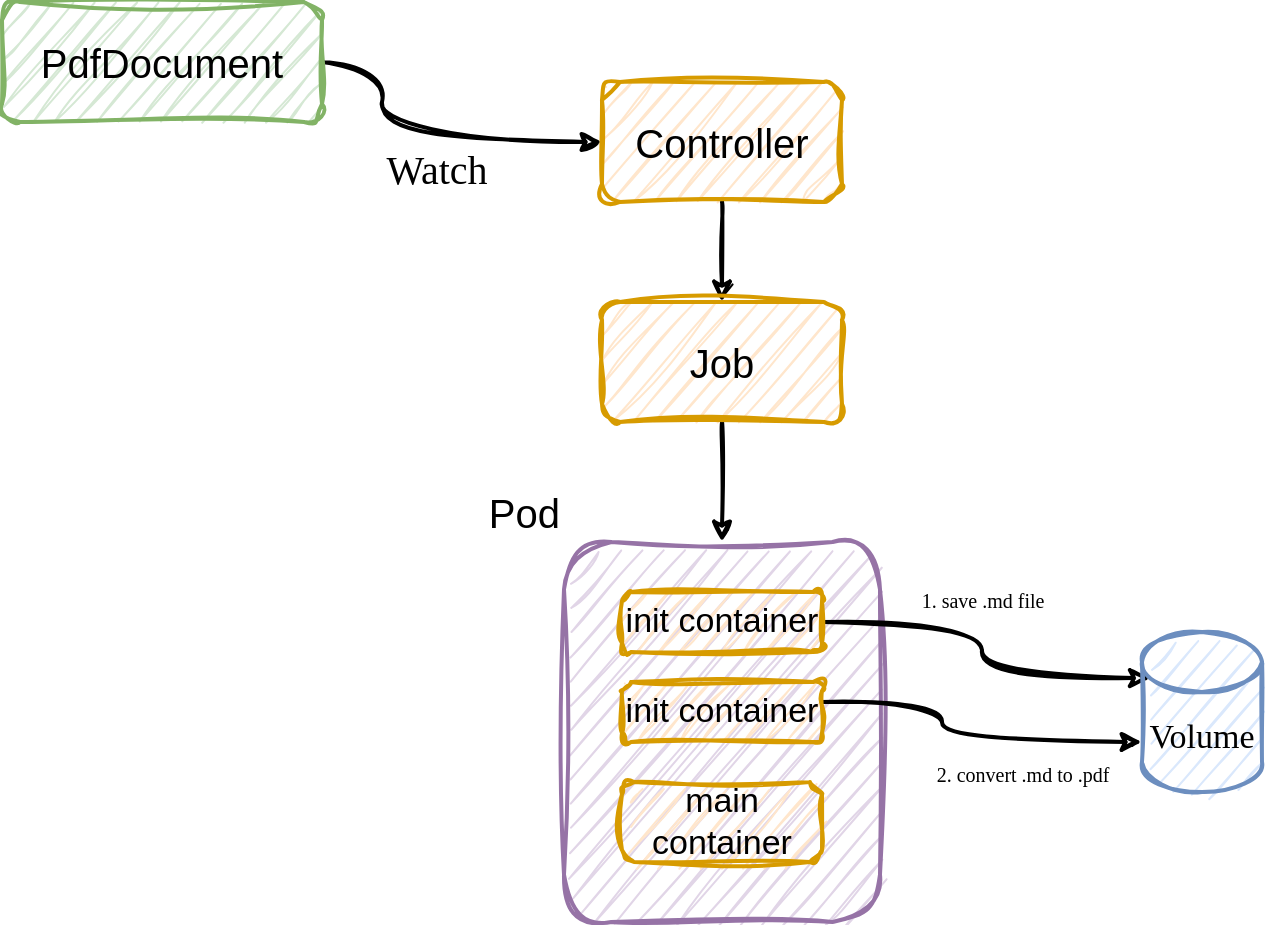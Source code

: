 <mxfile version="20.8.16" type="device"><diagram name="Page-1" id="q0k2VQkGCI-ppkrZCKpg"><mxGraphModel dx="933" dy="663" grid="1" gridSize="10" guides="1" tooltips="1" connect="1" arrows="1" fold="1" page="1" pageScale="1" pageWidth="827" pageHeight="1169" math="0" shadow="0"><root><mxCell id="0"/><mxCell id="1" parent="0"/><mxCell id="7hAF-oa_XNVuBkJ_E8LJ-6" style="edgeStyle=orthogonalEdgeStyle;curved=1;sketch=1;orthogonalLoop=1;jettySize=auto;html=1;strokeWidth=2;fontFamily=Comic Sans MS;fontSize=20;" edge="1" parent="1" source="7hAF-oa_XNVuBkJ_E8LJ-1" target="7hAF-oa_XNVuBkJ_E8LJ-5"><mxGeometry relative="1" as="geometry"/></mxCell><mxCell id="7hAF-oa_XNVuBkJ_E8LJ-1" value="&lt;font style=&quot;font-size: 20px;&quot;&gt;Controller&lt;/font&gt;" style="rounded=1;whiteSpace=wrap;html=1;sketch=1;curveFitting=1;jiggle=2;fillColor=#ffe6cc;strokeColor=#d79b00;strokeWidth=2;" vertex="1" parent="1"><mxGeometry x="350" y="300" width="120" height="60" as="geometry"/></mxCell><mxCell id="7hAF-oa_XNVuBkJ_E8LJ-3" style="edgeStyle=orthogonalEdgeStyle;orthogonalLoop=1;jettySize=auto;html=1;entryX=0;entryY=0.5;entryDx=0;entryDy=0;fontFamily=Comic Sans MS;fontSize=20;curved=1;sketch=1;curveFitting=1;jiggle=2;strokeWidth=2;" edge="1" parent="1" source="7hAF-oa_XNVuBkJ_E8LJ-2" target="7hAF-oa_XNVuBkJ_E8LJ-1"><mxGeometry relative="1" as="geometry"><Array as="points"><mxPoint x="240" y="290"/><mxPoint x="240" y="330"/></Array></mxGeometry></mxCell><mxCell id="7hAF-oa_XNVuBkJ_E8LJ-4" value="Watch" style="edgeLabel;html=1;align=center;verticalAlign=top;resizable=0;points=[];fontSize=20;fontFamily=Comic Sans MS;" vertex="1" connectable="0" parent="7hAF-oa_XNVuBkJ_E8LJ-3"><mxGeometry x="0.075" y="5" relative="1" as="geometry"><mxPoint as="offset"/></mxGeometry></mxCell><mxCell id="7hAF-oa_XNVuBkJ_E8LJ-2" value="&lt;span style=&quot;font-size: 20px;&quot;&gt;PdfDocument&lt;/span&gt;" style="rounded=1;whiteSpace=wrap;html=1;sketch=1;curveFitting=1;jiggle=2;fillColor=#d5e8d4;strokeColor=#82b366;strokeWidth=2;" vertex="1" parent="1"><mxGeometry x="50" y="260" width="160" height="60" as="geometry"/></mxCell><mxCell id="7hAF-oa_XNVuBkJ_E8LJ-8" style="edgeStyle=orthogonalEdgeStyle;curved=1;sketch=1;orthogonalLoop=1;jettySize=auto;html=1;strokeWidth=2;fontFamily=Comic Sans MS;fontSize=20;" edge="1" parent="1" source="7hAF-oa_XNVuBkJ_E8LJ-5" target="7hAF-oa_XNVuBkJ_E8LJ-7"><mxGeometry relative="1" as="geometry"/></mxCell><mxCell id="7hAF-oa_XNVuBkJ_E8LJ-5" value="&lt;font style=&quot;font-size: 20px;&quot;&gt;Job&lt;/font&gt;" style="rounded=1;whiteSpace=wrap;html=1;sketch=1;curveFitting=1;jiggle=2;fillColor=#ffe6cc;strokeColor=#d79b00;strokeWidth=2;" vertex="1" parent="1"><mxGeometry x="350" y="410" width="120" height="60" as="geometry"/></mxCell><mxCell id="7hAF-oa_XNVuBkJ_E8LJ-7" value="&lt;font style=&quot;font-size: 20px;&quot;&gt;Pod&lt;/font&gt;" style="rounded=1;whiteSpace=wrap;html=1;sketch=1;curveFitting=1;jiggle=2;fillColor=#e1d5e7;strokeColor=#9673a6;strokeWidth=2;verticalAlign=bottom;labelPosition=left;verticalLabelPosition=top;align=right;" vertex="1" parent="1"><mxGeometry x="331" y="530" width="158" height="190" as="geometry"/></mxCell><mxCell id="7hAF-oa_XNVuBkJ_E8LJ-14" value="&lt;font style=&quot;font-size: 10px;&quot;&gt;1. save .md file&lt;/font&gt;" style="edgeStyle=orthogonalEdgeStyle;curved=1;sketch=1;orthogonalLoop=1;jettySize=auto;html=1;entryX=0.069;entryY=0.288;entryDx=0;entryDy=0;entryPerimeter=0;strokeWidth=2;fontFamily=Comic Sans MS;fontSize=17;verticalAlign=bottom;" edge="1" parent="1" source="7hAF-oa_XNVuBkJ_E8LJ-9" target="7hAF-oa_XNVuBkJ_E8LJ-13"><mxGeometry x="-0.167" relative="1" as="geometry"><Array as="points"><mxPoint x="540" y="570"/><mxPoint x="540" y="598"/></Array><mxPoint as="offset"/></mxGeometry></mxCell><mxCell id="7hAF-oa_XNVuBkJ_E8LJ-9" value="&lt;font style=&quot;font-size: 17px;&quot;&gt;init container&lt;/font&gt;" style="rounded=1;whiteSpace=wrap;html=1;sketch=1;curveFitting=1;jiggle=2;fillColor=#ffe6cc;strokeColor=#d79b00;strokeWidth=2;" vertex="1" parent="1"><mxGeometry x="360" y="555" width="100" height="30" as="geometry"/></mxCell><mxCell id="7hAF-oa_XNVuBkJ_E8LJ-15" style="edgeStyle=orthogonalEdgeStyle;curved=1;sketch=1;orthogonalLoop=1;jettySize=auto;html=1;strokeWidth=2;fontFamily=Comic Sans MS;fontSize=17;" edge="1" parent="1" source="7hAF-oa_XNVuBkJ_E8LJ-10" target="7hAF-oa_XNVuBkJ_E8LJ-13"><mxGeometry relative="1" as="geometry"><Array as="points"><mxPoint x="520" y="610"/><mxPoint x="520" y="630"/></Array></mxGeometry></mxCell><mxCell id="7hAF-oa_XNVuBkJ_E8LJ-17" value="&lt;font style=&quot;font-size: 10px;&quot;&gt;2. convert .md to .pdf&lt;/font&gt;" style="edgeLabel;html=1;align=center;verticalAlign=middle;resizable=0;points=[];fontSize=17;fontFamily=Comic Sans MS;" vertex="1" connectable="0" parent="7hAF-oa_XNVuBkJ_E8LJ-15"><mxGeometry x="-0.069" y="-2" relative="1" as="geometry"><mxPoint x="36" y="13" as="offset"/></mxGeometry></mxCell><mxCell id="7hAF-oa_XNVuBkJ_E8LJ-10" value="&lt;font style=&quot;font-size: 17px;&quot;&gt;init container&lt;/font&gt;" style="rounded=1;whiteSpace=wrap;html=1;sketch=1;curveFitting=1;jiggle=2;fillColor=#ffe6cc;strokeColor=#d79b00;strokeWidth=2;" vertex="1" parent="1"><mxGeometry x="360" y="600" width="100" height="30" as="geometry"/></mxCell><mxCell id="7hAF-oa_XNVuBkJ_E8LJ-11" value="&lt;font style=&quot;font-size: 17px;&quot;&gt;main container&lt;/font&gt;" style="rounded=1;whiteSpace=wrap;html=1;sketch=1;curveFitting=1;jiggle=2;fillColor=#ffe6cc;strokeColor=#d79b00;strokeWidth=2;" vertex="1" parent="1"><mxGeometry x="360" y="650" width="100" height="40" as="geometry"/></mxCell><mxCell id="7hAF-oa_XNVuBkJ_E8LJ-13" value="Volume" style="shape=cylinder3;whiteSpace=wrap;html=1;boundedLbl=1;backgroundOutline=1;size=15;rounded=1;sketch=1;strokeWidth=2;fontFamily=Comic Sans MS;fontSize=17;fillColor=#dae8fc;strokeColor=#6c8ebf;" vertex="1" parent="1"><mxGeometry x="620" y="575" width="60" height="80" as="geometry"/></mxCell></root></mxGraphModel></diagram></mxfile>